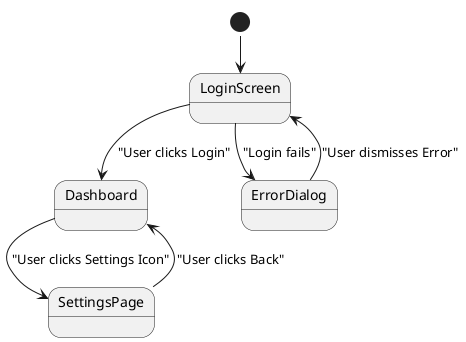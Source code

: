 @startuml
'https://plantuml.com/state-diagram
!pragma layout smetana
[*] --> LoginScreen

LoginScreen --> Dashboard : "User clicks Login"
LoginScreen --> ErrorDialog : "Login fails"

ErrorDialog --> LoginScreen : "User dismisses Error"

Dashboard --> SettingsPage : "User clicks Settings Icon"
SettingsPage --> Dashboard : "User clicks Back"

@enduml